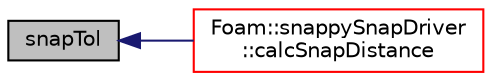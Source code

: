 digraph "snapTol"
{
  bgcolor="transparent";
  edge [fontname="Helvetica",fontsize="10",labelfontname="Helvetica",labelfontsize="10"];
  node [fontname="Helvetica",fontsize="10",shape=record];
  rankdir="LR";
  Node9 [label="snapTol",height=0.2,width=0.4,color="black", fillcolor="grey75", style="filled", fontcolor="black"];
  Node9 -> Node10 [dir="back",color="midnightblue",fontsize="10",style="solid",fontname="Helvetica"];
  Node10 [label="Foam::snappySnapDriver\l::calcSnapDistance",height=0.2,width=0.4,color="red",URL="$a25921.html#afd4d0bc8076355e778a983cde07f58af",tooltip="Calculate edge length per patch point. "];
}
